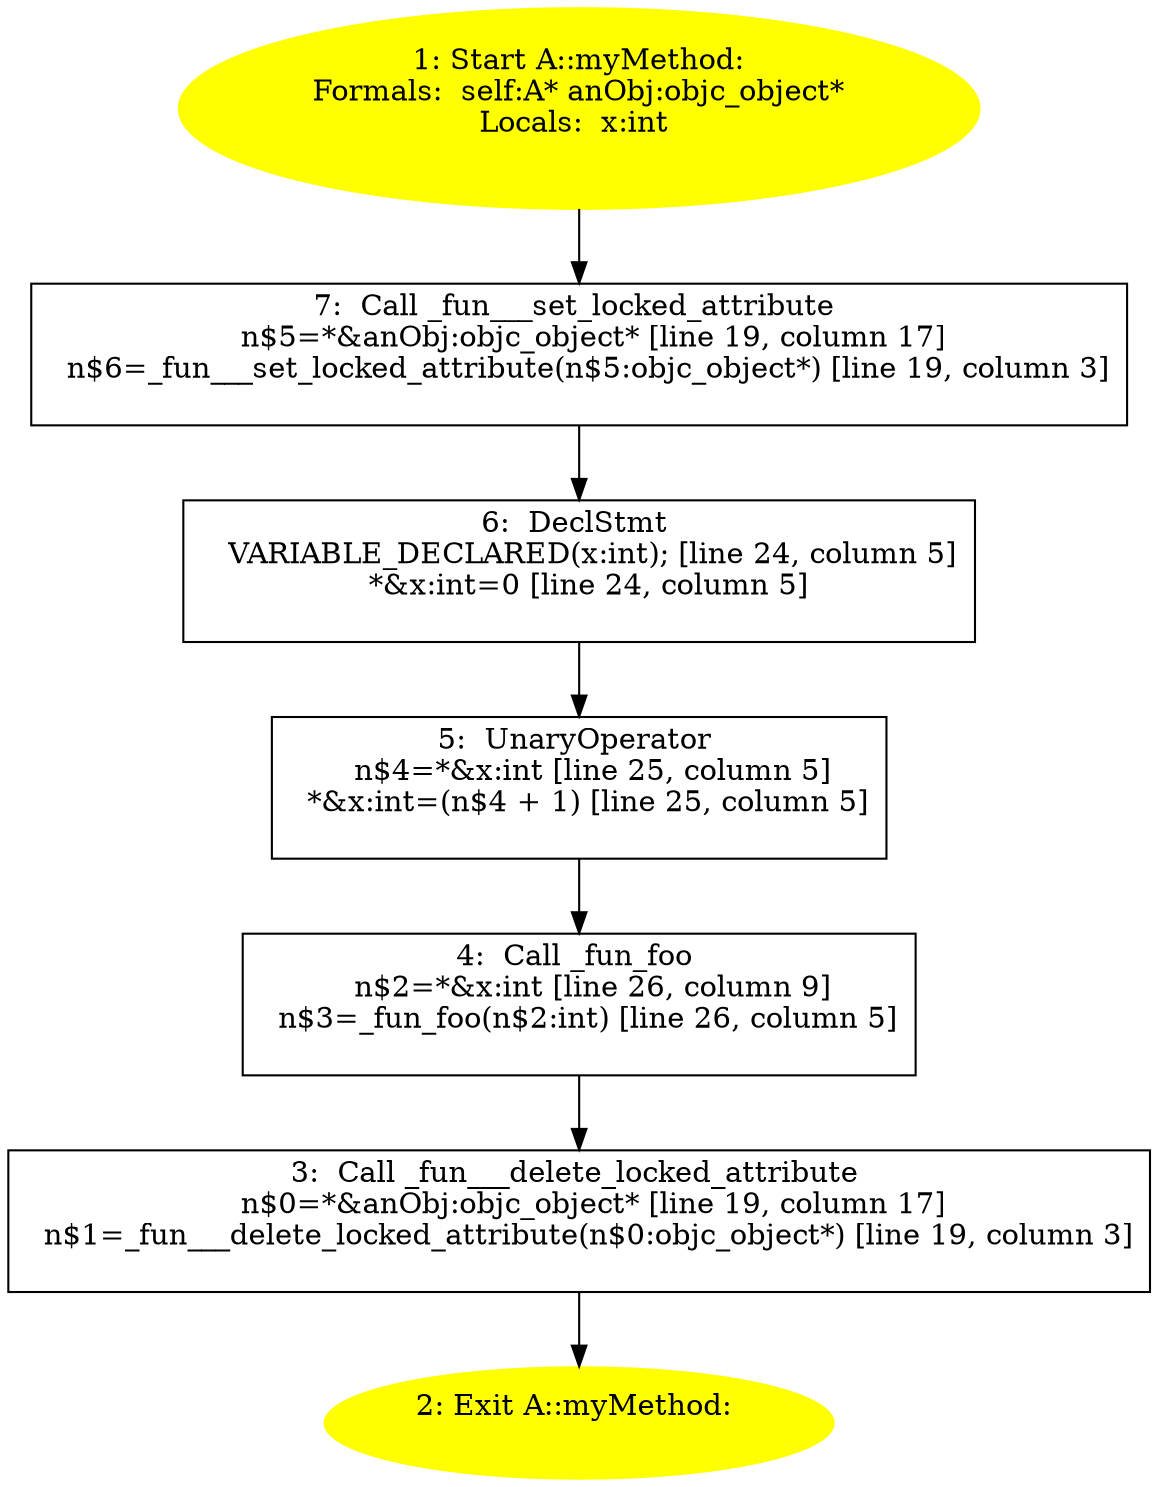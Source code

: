/* @generated */
digraph cfg {
"myMethod:#A(struct objc_object)#instance.6280971b05d6b617955d8216a04fe405_1" [label="1: Start A::myMethod:\nFormals:  self:A* anObj:objc_object*\nLocals:  x:int \n  " color=yellow style=filled]
	

	 "myMethod:#A(struct objc_object)#instance.6280971b05d6b617955d8216a04fe405_1" -> "myMethod:#A(struct objc_object)#instance.6280971b05d6b617955d8216a04fe405_7" ;
"myMethod:#A(struct objc_object)#instance.6280971b05d6b617955d8216a04fe405_2" [label="2: Exit A::myMethod: \n  " color=yellow style=filled]
	

"myMethod:#A(struct objc_object)#instance.6280971b05d6b617955d8216a04fe405_3" [label="3:  Call _fun___delete_locked_attribute \n   n$0=*&anObj:objc_object* [line 19, column 17]\n  n$1=_fun___delete_locked_attribute(n$0:objc_object*) [line 19, column 3]\n " shape="box"]
	

	 "myMethod:#A(struct objc_object)#instance.6280971b05d6b617955d8216a04fe405_3" -> "myMethod:#A(struct objc_object)#instance.6280971b05d6b617955d8216a04fe405_2" ;
"myMethod:#A(struct objc_object)#instance.6280971b05d6b617955d8216a04fe405_4" [label="4:  Call _fun_foo \n   n$2=*&x:int [line 26, column 9]\n  n$3=_fun_foo(n$2:int) [line 26, column 5]\n " shape="box"]
	

	 "myMethod:#A(struct objc_object)#instance.6280971b05d6b617955d8216a04fe405_4" -> "myMethod:#A(struct objc_object)#instance.6280971b05d6b617955d8216a04fe405_3" ;
"myMethod:#A(struct objc_object)#instance.6280971b05d6b617955d8216a04fe405_5" [label="5:  UnaryOperator \n   n$4=*&x:int [line 25, column 5]\n  *&x:int=(n$4 + 1) [line 25, column 5]\n " shape="box"]
	

	 "myMethod:#A(struct objc_object)#instance.6280971b05d6b617955d8216a04fe405_5" -> "myMethod:#A(struct objc_object)#instance.6280971b05d6b617955d8216a04fe405_4" ;
"myMethod:#A(struct objc_object)#instance.6280971b05d6b617955d8216a04fe405_6" [label="6:  DeclStmt \n   VARIABLE_DECLARED(x:int); [line 24, column 5]\n  *&x:int=0 [line 24, column 5]\n " shape="box"]
	

	 "myMethod:#A(struct objc_object)#instance.6280971b05d6b617955d8216a04fe405_6" -> "myMethod:#A(struct objc_object)#instance.6280971b05d6b617955d8216a04fe405_5" ;
"myMethod:#A(struct objc_object)#instance.6280971b05d6b617955d8216a04fe405_7" [label="7:  Call _fun___set_locked_attribute \n   n$5=*&anObj:objc_object* [line 19, column 17]\n  n$6=_fun___set_locked_attribute(n$5:objc_object*) [line 19, column 3]\n " shape="box"]
	

	 "myMethod:#A(struct objc_object)#instance.6280971b05d6b617955d8216a04fe405_7" -> "myMethod:#A(struct objc_object)#instance.6280971b05d6b617955d8216a04fe405_6" ;
}

